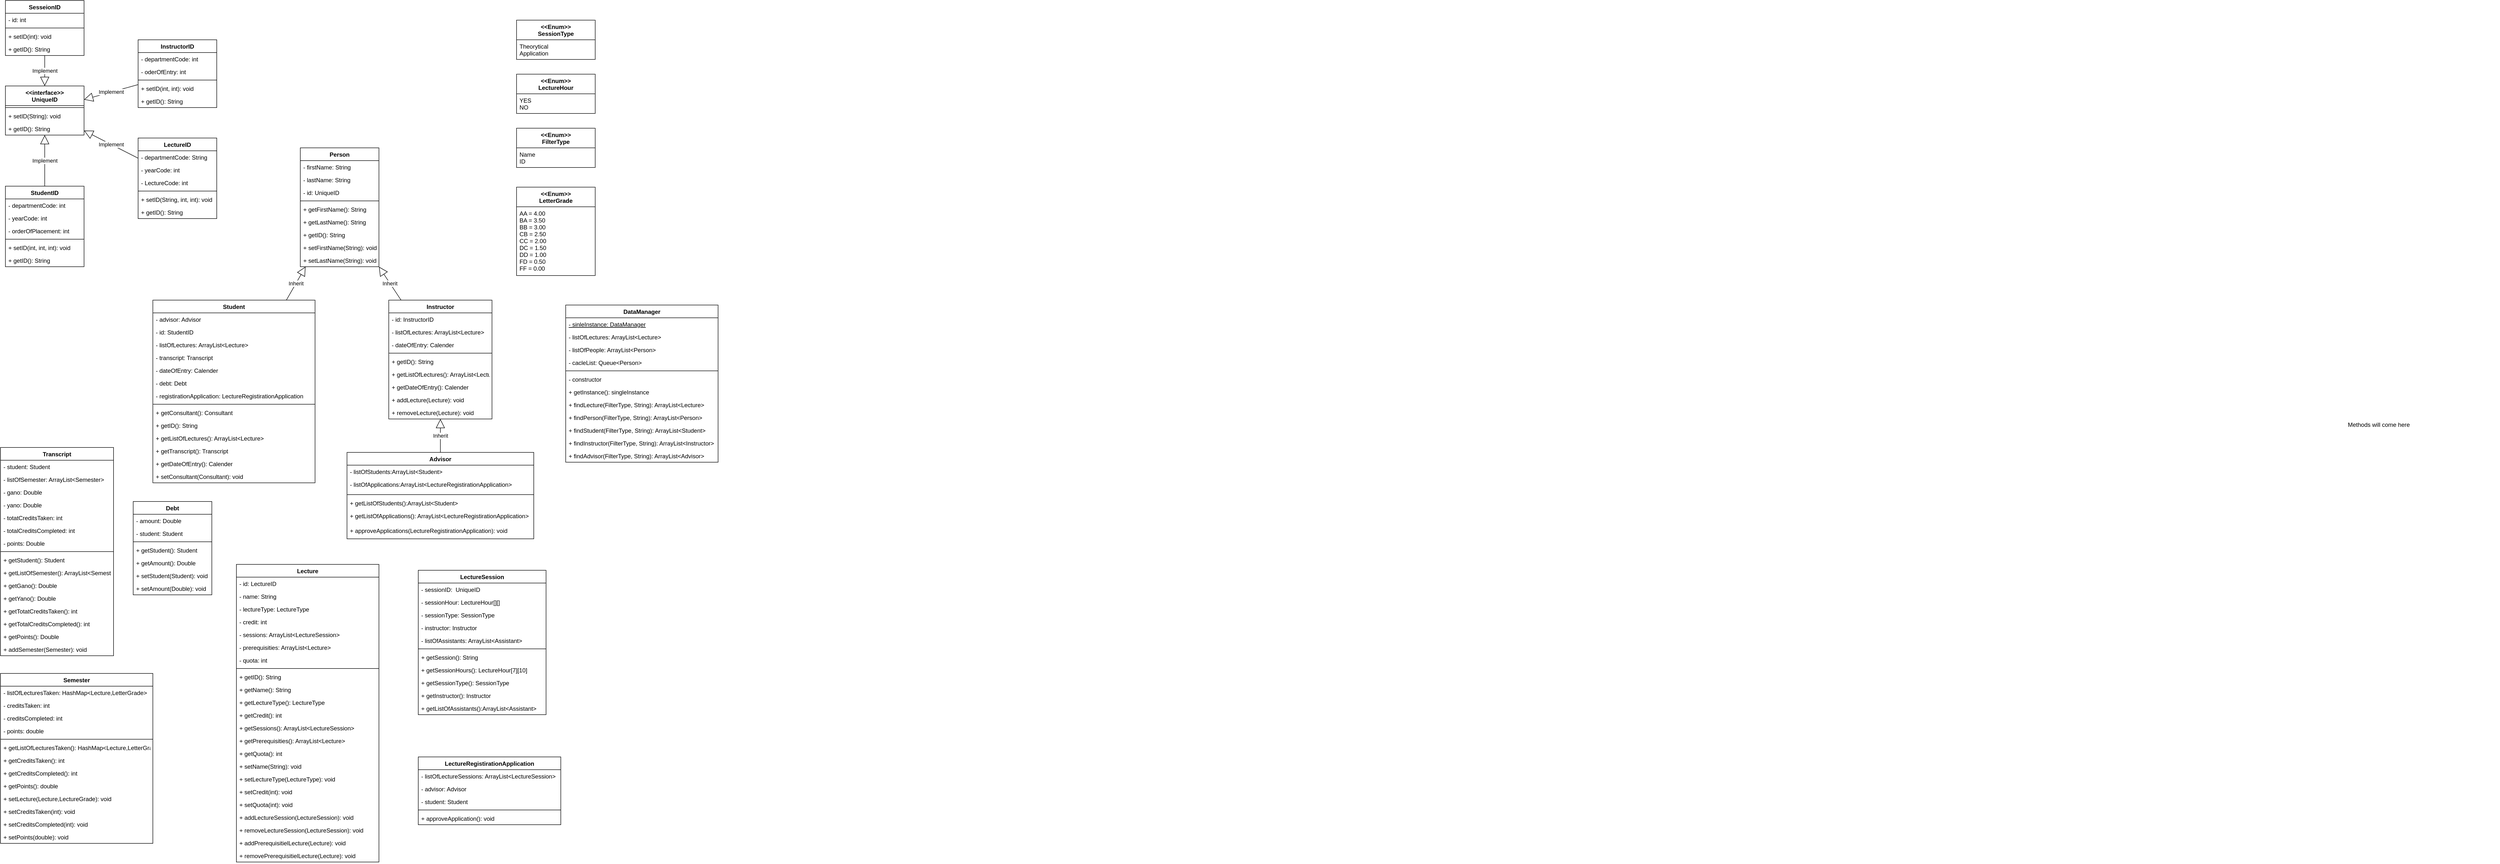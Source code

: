 <mxfile version="20.5.3" type="device"><diagram id="7w93Qd3ucldGkNyjXXQn" name="Sayfa -1"><mxGraphModel dx="1422" dy="794" grid="1" gridSize="10" guides="1" tooltips="1" connect="1" arrows="1" fold="1" page="1" pageScale="1" pageWidth="1654" pageHeight="2336" math="0" shadow="0"><root><mxCell id="0"/><mxCell id="1" parent="0"/><mxCell id="Sv2H_rABcHJF4czR625y-1" value="Person" style="swimlane;fontStyle=1;align=center;verticalAlign=top;childLayout=stackLayout;horizontal=1;startSize=26;horizontalStack=0;resizeParent=1;resizeParentMax=0;resizeLast=0;collapsible=1;marginBottom=0;" parent="1" vertex="1"><mxGeometry x="660" y="320" width="160" height="242" as="geometry"><mxRectangle x="340" y="50" width="80" height="30" as="alternateBounds"/></mxGeometry></mxCell><mxCell id="Sv2H_rABcHJF4czR625y-2" value="- firstName: String" style="text;strokeColor=none;fillColor=none;align=left;verticalAlign=top;spacingLeft=4;spacingRight=4;overflow=hidden;rotatable=0;points=[[0,0.5],[1,0.5]];portConstraint=eastwest;" parent="Sv2H_rABcHJF4czR625y-1" vertex="1"><mxGeometry y="26" width="160" height="26" as="geometry"/></mxCell><mxCell id="Sv2H_rABcHJF4czR625y-4" value="- lastName: String" style="text;strokeColor=none;fillColor=none;align=left;verticalAlign=top;spacingLeft=4;spacingRight=4;overflow=hidden;rotatable=0;points=[[0,0.5],[1,0.5]];portConstraint=eastwest;" parent="Sv2H_rABcHJF4czR625y-1" vertex="1"><mxGeometry y="52" width="160" height="26" as="geometry"/></mxCell><mxCell id="Sv2H_rABcHJF4czR625y-5" value="- id: UniqueID" style="text;strokeColor=none;fillColor=none;align=left;verticalAlign=top;spacingLeft=4;spacingRight=4;overflow=hidden;rotatable=0;points=[[0,0.5],[1,0.5]];portConstraint=eastwest;" parent="Sv2H_rABcHJF4czR625y-1" vertex="1"><mxGeometry y="78" width="160" height="26" as="geometry"/></mxCell><mxCell id="Sv2H_rABcHJF4czR625y-3" value="" style="line;strokeWidth=1;fillColor=none;align=left;verticalAlign=middle;spacingTop=-1;spacingLeft=3;spacingRight=3;rotatable=0;labelPosition=right;points=[];portConstraint=eastwest;strokeColor=inherit;" parent="Sv2H_rABcHJF4czR625y-1" vertex="1"><mxGeometry y="104" width="160" height="8" as="geometry"/></mxCell><mxCell id="Sv2H_rABcHJF4czR625y-6" value="+ getFirstName(): String" style="text;strokeColor=none;fillColor=none;align=left;verticalAlign=top;spacingLeft=4;spacingRight=4;overflow=hidden;rotatable=0;points=[[0,0.5],[1,0.5]];portConstraint=eastwest;" parent="Sv2H_rABcHJF4czR625y-1" vertex="1"><mxGeometry y="112" width="160" height="26" as="geometry"/></mxCell><mxCell id="GpqEzXDei8LeBioLYVpC-25" value="+ getLastName(): String" style="text;strokeColor=none;fillColor=none;align=left;verticalAlign=top;spacingLeft=4;spacingRight=4;overflow=hidden;rotatable=0;points=[[0,0.5],[1,0.5]];portConstraint=eastwest;" parent="Sv2H_rABcHJF4czR625y-1" vertex="1"><mxGeometry y="138" width="160" height="26" as="geometry"/></mxCell><mxCell id="GpqEzXDei8LeBioLYVpC-26" value="+ getID(): String" style="text;strokeColor=none;fillColor=none;align=left;verticalAlign=top;spacingLeft=4;spacingRight=4;overflow=hidden;rotatable=0;points=[[0,0.5],[1,0.5]];portConstraint=eastwest;" parent="Sv2H_rABcHJF4czR625y-1" vertex="1"><mxGeometry y="164" width="160" height="26" as="geometry"/></mxCell><mxCell id="GpqEzXDei8LeBioLYVpC-27" value="+ setFirstName(String): void" style="text;strokeColor=none;fillColor=none;align=left;verticalAlign=top;spacingLeft=4;spacingRight=4;overflow=hidden;rotatable=0;points=[[0,0.5],[1,0.5]];portConstraint=eastwest;" parent="Sv2H_rABcHJF4czR625y-1" vertex="1"><mxGeometry y="190" width="160" height="26" as="geometry"/></mxCell><mxCell id="GpqEzXDei8LeBioLYVpC-28" value="+ setLastName(String): void" style="text;strokeColor=none;fillColor=none;align=left;verticalAlign=top;spacingLeft=4;spacingRight=4;overflow=hidden;rotatable=0;points=[[0,0.5],[1,0.5]];portConstraint=eastwest;" parent="Sv2H_rABcHJF4czR625y-1" vertex="1"><mxGeometry y="216" width="160" height="26" as="geometry"/></mxCell><mxCell id="Sv2H_rABcHJF4czR625y-7" value="Student" style="swimlane;fontStyle=1;align=center;verticalAlign=top;childLayout=stackLayout;horizontal=1;startSize=26;horizontalStack=0;resizeParent=1;resizeParentMax=0;resizeLast=0;collapsible=1;marginBottom=0;" parent="1" vertex="1"><mxGeometry x="360" y="630" width="330" height="372" as="geometry"/></mxCell><mxCell id="Sv2H_rABcHJF4czR625y-8" value="- advisor: Advisor" style="text;strokeColor=none;fillColor=none;align=left;verticalAlign=top;spacingLeft=4;spacingRight=4;overflow=hidden;rotatable=0;points=[[0,0.5],[1,0.5]];portConstraint=eastwest;" parent="Sv2H_rABcHJF4czR625y-7" vertex="1"><mxGeometry y="26" width="330" height="26" as="geometry"/></mxCell><mxCell id="Sv2H_rABcHJF4czR625y-10" value="- id: StudentID" style="text;strokeColor=none;fillColor=none;align=left;verticalAlign=top;spacingLeft=4;spacingRight=4;overflow=hidden;rotatable=0;points=[[0,0.5],[1,0.5]];portConstraint=eastwest;" parent="Sv2H_rABcHJF4czR625y-7" vertex="1"><mxGeometry y="52" width="330" height="26" as="geometry"/></mxCell><mxCell id="Sv2H_rABcHJF4czR625y-11" value="- listOfLectures: ArrayList&lt;Lecture&gt;" style="text;strokeColor=none;fillColor=none;align=left;verticalAlign=top;spacingLeft=4;spacingRight=4;overflow=hidden;rotatable=0;points=[[0,0.5],[1,0.5]];portConstraint=eastwest;" parent="Sv2H_rABcHJF4czR625y-7" vertex="1"><mxGeometry y="78" width="330" height="26" as="geometry"/></mxCell><mxCell id="Sv2H_rABcHJF4czR625y-12" value="- transcript: Transcript" style="text;strokeColor=none;fillColor=none;align=left;verticalAlign=top;spacingLeft=4;spacingRight=4;overflow=hidden;rotatable=0;points=[[0,0.5],[1,0.5]];portConstraint=eastwest;" parent="Sv2H_rABcHJF4czR625y-7" vertex="1"><mxGeometry y="104" width="330" height="26" as="geometry"/></mxCell><mxCell id="GpqEzXDei8LeBioLYVpC-29" value="- dateOfEntry: Calender" style="text;strokeColor=none;fillColor=none;align=left;verticalAlign=top;spacingLeft=4;spacingRight=4;overflow=hidden;rotatable=0;points=[[0,0.5],[1,0.5]];portConstraint=eastwest;" parent="Sv2H_rABcHJF4czR625y-7" vertex="1"><mxGeometry y="130" width="330" height="26" as="geometry"/></mxCell><mxCell id="lI1AC3695uIBytSDKQQq-52" value="- debt: Debt" style="text;strokeColor=none;fillColor=none;align=left;verticalAlign=top;spacingLeft=4;spacingRight=4;overflow=hidden;rotatable=0;points=[[0,0.5],[1,0.5]];portConstraint=eastwest;" vertex="1" parent="Sv2H_rABcHJF4czR625y-7"><mxGeometry y="156" width="330" height="26" as="geometry"/></mxCell><mxCell id="lI1AC3695uIBytSDKQQq-53" value="- registirationApplication: LectureRegistirationApplication" style="text;strokeColor=none;fillColor=none;align=left;verticalAlign=top;spacingLeft=4;spacingRight=4;overflow=hidden;rotatable=0;points=[[0,0.5],[1,0.5]];portConstraint=eastwest;" vertex="1" parent="Sv2H_rABcHJF4czR625y-7"><mxGeometry y="182" width="330" height="26" as="geometry"/></mxCell><mxCell id="Sv2H_rABcHJF4czR625y-9" value="" style="line;strokeWidth=1;fillColor=none;align=left;verticalAlign=middle;spacingTop=-1;spacingLeft=3;spacingRight=3;rotatable=0;labelPosition=right;points=[];portConstraint=eastwest;strokeColor=inherit;" parent="Sv2H_rABcHJF4czR625y-7" vertex="1"><mxGeometry y="208" width="330" height="8" as="geometry"/></mxCell><mxCell id="Sv2H_rABcHJF4czR625y-13" value="+ getConsultant(): Consultant" style="text;strokeColor=none;fillColor=none;align=left;verticalAlign=top;spacingLeft=4;spacingRight=4;overflow=hidden;rotatable=0;points=[[0,0.5],[1,0.5]];portConstraint=eastwest;" parent="Sv2H_rABcHJF4czR625y-7" vertex="1"><mxGeometry y="216" width="330" height="26" as="geometry"/></mxCell><mxCell id="GpqEzXDei8LeBioLYVpC-30" value="+ getID(): String" style="text;strokeColor=none;fillColor=none;align=left;verticalAlign=top;spacingLeft=4;spacingRight=4;overflow=hidden;rotatable=0;points=[[0,0.5],[1,0.5]];portConstraint=eastwest;" parent="Sv2H_rABcHJF4czR625y-7" vertex="1"><mxGeometry y="242" width="330" height="26" as="geometry"/></mxCell><mxCell id="GpqEzXDei8LeBioLYVpC-31" value="+ getListOfLectures(): ArrayList&lt;Lecture&gt;" style="text;strokeColor=none;fillColor=none;align=left;verticalAlign=top;spacingLeft=4;spacingRight=4;overflow=hidden;rotatable=0;points=[[0,0.5],[1,0.5]];portConstraint=eastwest;" parent="Sv2H_rABcHJF4czR625y-7" vertex="1"><mxGeometry y="268" width="330" height="26" as="geometry"/></mxCell><mxCell id="GpqEzXDei8LeBioLYVpC-32" value="+ getTranscript(): Transcript" style="text;strokeColor=none;fillColor=none;align=left;verticalAlign=top;spacingLeft=4;spacingRight=4;overflow=hidden;rotatable=0;points=[[0,0.5],[1,0.5]];portConstraint=eastwest;" parent="Sv2H_rABcHJF4czR625y-7" vertex="1"><mxGeometry y="294" width="330" height="26" as="geometry"/></mxCell><mxCell id="GpqEzXDei8LeBioLYVpC-33" value="+ getDateOfEntry(): Calender" style="text;strokeColor=none;fillColor=none;align=left;verticalAlign=top;spacingLeft=4;spacingRight=4;overflow=hidden;rotatable=0;points=[[0,0.5],[1,0.5]];portConstraint=eastwest;" parent="Sv2H_rABcHJF4czR625y-7" vertex="1"><mxGeometry y="320" width="330" height="26" as="geometry"/></mxCell><mxCell id="GpqEzXDei8LeBioLYVpC-34" value="+ setConsultant(Consultant): void" style="text;strokeColor=none;fillColor=none;align=left;verticalAlign=top;spacingLeft=4;spacingRight=4;overflow=hidden;rotatable=0;points=[[0,0.5],[1,0.5]];portConstraint=eastwest;" parent="Sv2H_rABcHJF4czR625y-7" vertex="1"><mxGeometry y="346" width="330" height="26" as="geometry"/></mxCell><mxCell id="Sv2H_rABcHJF4czR625y-14" value="Instructor" style="swimlane;fontStyle=1;align=center;verticalAlign=top;childLayout=stackLayout;horizontal=1;startSize=26;horizontalStack=0;resizeParent=1;resizeParentMax=0;resizeLast=0;collapsible=1;marginBottom=0;" parent="1" vertex="1"><mxGeometry x="840" y="630" width="210" height="242" as="geometry"><mxRectangle x="827" y="610" width="100" height="30" as="alternateBounds"/></mxGeometry></mxCell><mxCell id="Sv2H_rABcHJF4czR625y-15" value="- id: InstructorID" style="text;strokeColor=none;fillColor=none;align=left;verticalAlign=top;spacingLeft=4;spacingRight=4;overflow=hidden;rotatable=0;points=[[0,0.5],[1,0.5]];portConstraint=eastwest;" parent="Sv2H_rABcHJF4czR625y-14" vertex="1"><mxGeometry y="26" width="210" height="26" as="geometry"/></mxCell><mxCell id="Sv2H_rABcHJF4czR625y-17" value="- listOfLectures: ArrayList&lt;Lecture&gt;" style="text;strokeColor=none;fillColor=none;align=left;verticalAlign=top;spacingLeft=4;spacingRight=4;overflow=hidden;rotatable=0;points=[[0,0.5],[1,0.5]];portConstraint=eastwest;" parent="Sv2H_rABcHJF4czR625y-14" vertex="1"><mxGeometry y="52" width="210" height="26" as="geometry"/></mxCell><mxCell id="4mFP-AUnUqjv986MjFmd-2" value="- dateOfEntry: Calender" style="text;strokeColor=none;fillColor=none;align=left;verticalAlign=top;spacingLeft=4;spacingRight=4;overflow=hidden;rotatable=0;points=[[0,0.5],[1,0.5]];portConstraint=eastwest;" parent="Sv2H_rABcHJF4czR625y-14" vertex="1"><mxGeometry y="78" width="210" height="26" as="geometry"/></mxCell><mxCell id="Sv2H_rABcHJF4czR625y-19" value="" style="line;strokeWidth=1;fillColor=none;align=left;verticalAlign=middle;spacingTop=-1;spacingLeft=3;spacingRight=3;rotatable=0;labelPosition=right;points=[];portConstraint=eastwest;strokeColor=inherit;" parent="Sv2H_rABcHJF4czR625y-14" vertex="1"><mxGeometry y="104" width="210" height="8" as="geometry"/></mxCell><mxCell id="4mFP-AUnUqjv986MjFmd-3" value="+ getID(): String" style="text;strokeColor=none;fillColor=none;align=left;verticalAlign=top;spacingLeft=4;spacingRight=4;overflow=hidden;rotatable=0;points=[[0,0.5],[1,0.5]];portConstraint=eastwest;" parent="Sv2H_rABcHJF4czR625y-14" vertex="1"><mxGeometry y="112" width="210" height="26" as="geometry"/></mxCell><mxCell id="4mFP-AUnUqjv986MjFmd-4" value="+ getListOfLectures(): ArrayList&lt;Lecture&gt;" style="text;strokeColor=none;fillColor=none;align=left;verticalAlign=top;spacingLeft=4;spacingRight=4;overflow=hidden;rotatable=0;points=[[0,0.5],[1,0.5]];portConstraint=eastwest;" parent="Sv2H_rABcHJF4czR625y-14" vertex="1"><mxGeometry y="138" width="210" height="26" as="geometry"/></mxCell><mxCell id="4mFP-AUnUqjv986MjFmd-13" value="+ getDateOfEntry(): Calender" style="text;strokeColor=none;fillColor=none;align=left;verticalAlign=top;spacingLeft=4;spacingRight=4;overflow=hidden;rotatable=0;points=[[0,0.5],[1,0.5]];portConstraint=eastwest;" parent="Sv2H_rABcHJF4czR625y-14" vertex="1"><mxGeometry y="164" width="210" height="26" as="geometry"/></mxCell><mxCell id="4mFP-AUnUqjv986MjFmd-14" value="+ addLecture(Lecture): void" style="text;strokeColor=none;fillColor=none;align=left;verticalAlign=top;spacingLeft=4;spacingRight=4;overflow=hidden;rotatable=0;points=[[0,0.5],[1,0.5]];portConstraint=eastwest;" parent="Sv2H_rABcHJF4czR625y-14" vertex="1"><mxGeometry y="190" width="210" height="26" as="geometry"/></mxCell><mxCell id="4mFP-AUnUqjv986MjFmd-15" value="+ removeLecture(Lecture): void" style="text;strokeColor=none;fillColor=none;align=left;verticalAlign=top;spacingLeft=4;spacingRight=4;overflow=hidden;rotatable=0;points=[[0,0.5],[1,0.5]];portConstraint=eastwest;" parent="Sv2H_rABcHJF4czR625y-14" vertex="1"><mxGeometry y="216" width="210" height="26" as="geometry"/></mxCell><mxCell id="Sv2H_rABcHJF4czR625y-21" value="Lecture" style="swimlane;fontStyle=1;align=center;verticalAlign=top;childLayout=stackLayout;horizontal=1;startSize=26;horizontalStack=0;resizeParent=1;resizeParentMax=0;resizeLast=0;collapsible=1;marginBottom=0;" parent="1" vertex="1"><mxGeometry x="530" y="1168" width="290" height="606" as="geometry"/></mxCell><mxCell id="Sv2H_rABcHJF4czR625y-22" value="- id: LectureID" style="text;strokeColor=none;fillColor=none;align=left;verticalAlign=top;spacingLeft=4;spacingRight=4;overflow=hidden;rotatable=0;points=[[0,0.5],[1,0.5]];portConstraint=eastwest;" parent="Sv2H_rABcHJF4czR625y-21" vertex="1"><mxGeometry y="26" width="290" height="26" as="geometry"/></mxCell><mxCell id="Sv2H_rABcHJF4czR625y-24" value="- name: String" style="text;strokeColor=none;fillColor=none;align=left;verticalAlign=top;spacingLeft=4;spacingRight=4;overflow=hidden;rotatable=0;points=[[0,0.5],[1,0.5]];portConstraint=eastwest;" parent="Sv2H_rABcHJF4czR625y-21" vertex="1"><mxGeometry y="52" width="290" height="26" as="geometry"/></mxCell><mxCell id="Sv2H_rABcHJF4czR625y-25" value="- lectureType: LectureType" style="text;strokeColor=none;fillColor=none;align=left;verticalAlign=top;spacingLeft=4;spacingRight=4;overflow=hidden;rotatable=0;points=[[0,0.5],[1,0.5]];portConstraint=eastwest;" parent="Sv2H_rABcHJF4czR625y-21" vertex="1"><mxGeometry y="78" width="290" height="26" as="geometry"/></mxCell><mxCell id="Sv2H_rABcHJF4czR625y-28" value="- credit: int" style="text;strokeColor=none;fillColor=none;align=left;verticalAlign=top;spacingLeft=4;spacingRight=4;overflow=hidden;rotatable=0;points=[[0,0.5],[1,0.5]];portConstraint=eastwest;" parent="Sv2H_rABcHJF4czR625y-21" vertex="1"><mxGeometry y="104" width="290" height="26" as="geometry"/></mxCell><mxCell id="Sv2H_rABcHJF4czR625y-29" value="- sessions: ArrayList&lt;LectureSession&gt;" style="text;strokeColor=none;fillColor=none;align=left;verticalAlign=top;spacingLeft=4;spacingRight=4;overflow=hidden;rotatable=0;points=[[0,0.5],[1,0.5]];portConstraint=eastwest;" parent="Sv2H_rABcHJF4czR625y-21" vertex="1"><mxGeometry y="130" width="290" height="26" as="geometry"/></mxCell><mxCell id="Sv2H_rABcHJF4czR625y-30" value="- prerequisities: ArrayList&lt;Lecture&gt;" style="text;strokeColor=none;fillColor=none;align=left;verticalAlign=top;spacingLeft=4;spacingRight=4;overflow=hidden;rotatable=0;points=[[0,0.5],[1,0.5]];portConstraint=eastwest;" parent="Sv2H_rABcHJF4czR625y-21" vertex="1"><mxGeometry y="156" width="290" height="26" as="geometry"/></mxCell><mxCell id="Sv2H_rABcHJF4czR625y-31" value="- quota: int" style="text;strokeColor=none;fillColor=none;align=left;verticalAlign=top;spacingLeft=4;spacingRight=4;overflow=hidden;rotatable=0;points=[[0,0.5],[1,0.5]];portConstraint=eastwest;" parent="Sv2H_rABcHJF4czR625y-21" vertex="1"><mxGeometry y="182" width="290" height="26" as="geometry"/></mxCell><mxCell id="Sv2H_rABcHJF4czR625y-23" value="" style="line;strokeWidth=1;fillColor=none;align=left;verticalAlign=middle;spacingTop=-1;spacingLeft=3;spacingRight=3;rotatable=0;labelPosition=right;points=[];portConstraint=eastwest;strokeColor=inherit;" parent="Sv2H_rABcHJF4czR625y-21" vertex="1"><mxGeometry y="208" width="290" height="8" as="geometry"/></mxCell><mxCell id="4mFP-AUnUqjv986MjFmd-18" value="+ getID(): String" style="text;strokeColor=none;fillColor=none;align=left;verticalAlign=top;spacingLeft=4;spacingRight=4;overflow=hidden;rotatable=0;points=[[0,0.5],[1,0.5]];portConstraint=eastwest;" parent="Sv2H_rABcHJF4czR625y-21" vertex="1"><mxGeometry y="216" width="290" height="26" as="geometry"/></mxCell><mxCell id="4mFP-AUnUqjv986MjFmd-19" value="+ getName(): String" style="text;strokeColor=none;fillColor=none;align=left;verticalAlign=top;spacingLeft=4;spacingRight=4;overflow=hidden;rotatable=0;points=[[0,0.5],[1,0.5]];portConstraint=eastwest;" parent="Sv2H_rABcHJF4czR625y-21" vertex="1"><mxGeometry y="242" width="290" height="26" as="geometry"/></mxCell><mxCell id="4mFP-AUnUqjv986MjFmd-20" value="+ getLectureType(): LectureType" style="text;strokeColor=none;fillColor=none;align=left;verticalAlign=top;spacingLeft=4;spacingRight=4;overflow=hidden;rotatable=0;points=[[0,0.5],[1,0.5]];portConstraint=eastwest;" parent="Sv2H_rABcHJF4czR625y-21" vertex="1"><mxGeometry y="268" width="290" height="26" as="geometry"/></mxCell><mxCell id="4mFP-AUnUqjv986MjFmd-21" value="+ getCredit(): int" style="text;strokeColor=none;fillColor=none;align=left;verticalAlign=top;spacingLeft=4;spacingRight=4;overflow=hidden;rotatable=0;points=[[0,0.5],[1,0.5]];portConstraint=eastwest;" parent="Sv2H_rABcHJF4czR625y-21" vertex="1"><mxGeometry y="294" width="290" height="26" as="geometry"/></mxCell><mxCell id="4mFP-AUnUqjv986MjFmd-22" value="+ getSessions(): ArrayList&lt;LectureSession&gt;" style="text;strokeColor=none;fillColor=none;align=left;verticalAlign=top;spacingLeft=4;spacingRight=4;overflow=hidden;rotatable=0;points=[[0,0.5],[1,0.5]];portConstraint=eastwest;" parent="Sv2H_rABcHJF4czR625y-21" vertex="1"><mxGeometry y="320" width="290" height="26" as="geometry"/></mxCell><mxCell id="4mFP-AUnUqjv986MjFmd-23" value="+ getPrerequisities(): ArrayList&lt;Lecture&gt;" style="text;strokeColor=none;fillColor=none;align=left;verticalAlign=top;spacingLeft=4;spacingRight=4;overflow=hidden;rotatable=0;points=[[0,0.5],[1,0.5]];portConstraint=eastwest;" parent="Sv2H_rABcHJF4czR625y-21" vertex="1"><mxGeometry y="346" width="290" height="26" as="geometry"/></mxCell><mxCell id="4mFP-AUnUqjv986MjFmd-24" value="+ getQuota(): int" style="text;strokeColor=none;fillColor=none;align=left;verticalAlign=top;spacingLeft=4;spacingRight=4;overflow=hidden;rotatable=0;points=[[0,0.5],[1,0.5]];portConstraint=eastwest;" parent="Sv2H_rABcHJF4czR625y-21" vertex="1"><mxGeometry y="372" width="290" height="26" as="geometry"/></mxCell><mxCell id="4mFP-AUnUqjv986MjFmd-25" value="+ setName(String): void" style="text;strokeColor=none;fillColor=none;align=left;verticalAlign=top;spacingLeft=4;spacingRight=4;overflow=hidden;rotatable=0;points=[[0,0.5],[1,0.5]];portConstraint=eastwest;" parent="Sv2H_rABcHJF4czR625y-21" vertex="1"><mxGeometry y="398" width="290" height="26" as="geometry"/></mxCell><mxCell id="4mFP-AUnUqjv986MjFmd-26" value="+ setLectureType(LectureType): void" style="text;strokeColor=none;fillColor=none;align=left;verticalAlign=top;spacingLeft=4;spacingRight=4;overflow=hidden;rotatable=0;points=[[0,0.5],[1,0.5]];portConstraint=eastwest;" parent="Sv2H_rABcHJF4czR625y-21" vertex="1"><mxGeometry y="424" width="290" height="26" as="geometry"/></mxCell><mxCell id="4mFP-AUnUqjv986MjFmd-27" value="+ setCredit(int): void" style="text;strokeColor=none;fillColor=none;align=left;verticalAlign=top;spacingLeft=4;spacingRight=4;overflow=hidden;rotatable=0;points=[[0,0.5],[1,0.5]];portConstraint=eastwest;" parent="Sv2H_rABcHJF4czR625y-21" vertex="1"><mxGeometry y="450" width="290" height="26" as="geometry"/></mxCell><mxCell id="4mFP-AUnUqjv986MjFmd-28" value="+ setQuota(int): void" style="text;strokeColor=none;fillColor=none;align=left;verticalAlign=top;spacingLeft=4;spacingRight=4;overflow=hidden;rotatable=0;points=[[0,0.5],[1,0.5]];portConstraint=eastwest;" parent="Sv2H_rABcHJF4czR625y-21" vertex="1"><mxGeometry y="476" width="290" height="26" as="geometry"/></mxCell><mxCell id="4mFP-AUnUqjv986MjFmd-29" value="+ addLectureSession(LectureSession): void" style="text;strokeColor=none;fillColor=none;align=left;verticalAlign=top;spacingLeft=4;spacingRight=4;overflow=hidden;rotatable=0;points=[[0,0.5],[1,0.5]];portConstraint=eastwest;" parent="Sv2H_rABcHJF4czR625y-21" vertex="1"><mxGeometry y="502" width="290" height="26" as="geometry"/></mxCell><mxCell id="4mFP-AUnUqjv986MjFmd-30" value="+ removeLectureSession(LectureSession): void" style="text;strokeColor=none;fillColor=none;align=left;verticalAlign=top;spacingLeft=4;spacingRight=4;overflow=hidden;rotatable=0;points=[[0,0.5],[1,0.5]];portConstraint=eastwest;" parent="Sv2H_rABcHJF4czR625y-21" vertex="1"><mxGeometry y="528" width="290" height="26" as="geometry"/></mxCell><mxCell id="4mFP-AUnUqjv986MjFmd-31" value="+ addPrerequisitielLecture(Lecture): void" style="text;strokeColor=none;fillColor=none;align=left;verticalAlign=top;spacingLeft=4;spacingRight=4;overflow=hidden;rotatable=0;points=[[0,0.5],[1,0.5]];portConstraint=eastwest;" parent="Sv2H_rABcHJF4czR625y-21" vertex="1"><mxGeometry y="554" width="290" height="26" as="geometry"/></mxCell><mxCell id="4mFP-AUnUqjv986MjFmd-32" value="+ removePrerequisitielLecture(Lecture): void" style="text;strokeColor=none;fillColor=none;align=left;verticalAlign=top;spacingLeft=4;spacingRight=4;overflow=hidden;rotatable=0;points=[[0,0.5],[1,0.5]];portConstraint=eastwest;" parent="Sv2H_rABcHJF4czR625y-21" vertex="1"><mxGeometry y="580" width="290" height="26" as="geometry"/></mxCell><mxCell id="Sv2H_rABcHJF4czR625y-33" value="Advisor" style="swimlane;fontStyle=1;align=center;verticalAlign=top;childLayout=stackLayout;horizontal=1;startSize=26;horizontalStack=0;resizeParent=1;resizeParentMax=0;resizeLast=0;collapsible=1;marginBottom=0;" parent="1" vertex="1"><mxGeometry x="755" y="940" width="380" height="176" as="geometry"/></mxCell><mxCell id="Sv2H_rABcHJF4czR625y-34" value="- listOfStudents:ArrayList&lt;Student&gt; " style="text;strokeColor=none;fillColor=none;align=left;verticalAlign=top;spacingLeft=4;spacingRight=4;overflow=hidden;rotatable=0;points=[[0,0.5],[1,0.5]];portConstraint=eastwest;" parent="Sv2H_rABcHJF4czR625y-33" vertex="1"><mxGeometry y="26" width="380" height="26" as="geometry"/></mxCell><mxCell id="lI1AC3695uIBytSDKQQq-6" value="- listOfApplications:ArrayList&lt;LectureRegistirationApplication&gt;" style="text;strokeColor=none;fillColor=none;align=left;verticalAlign=top;spacingLeft=4;spacingRight=4;overflow=hidden;rotatable=0;points=[[0,0.5],[1,0.5]];portConstraint=eastwest;" vertex="1" parent="Sv2H_rABcHJF4czR625y-33"><mxGeometry y="52" width="380" height="30" as="geometry"/></mxCell><mxCell id="Sv2H_rABcHJF4czR625y-36" value="" style="line;strokeWidth=1;fillColor=none;align=left;verticalAlign=middle;spacingTop=-1;spacingLeft=3;spacingRight=3;rotatable=0;labelPosition=right;points=[];portConstraint=eastwest;strokeColor=inherit;" parent="Sv2H_rABcHJF4czR625y-33" vertex="1"><mxGeometry y="82" width="380" height="8" as="geometry"/></mxCell><mxCell id="lI1AC3695uIBytSDKQQq-8" value="+ getListOfStudents():ArrayList&lt;Student&gt; " style="text;strokeColor=none;fillColor=none;align=left;verticalAlign=top;spacingLeft=4;spacingRight=4;overflow=hidden;rotatable=0;points=[[0,0.5],[1,0.5]];portConstraint=eastwest;" vertex="1" parent="Sv2H_rABcHJF4czR625y-33"><mxGeometry y="90" width="380" height="26" as="geometry"/></mxCell><mxCell id="lI1AC3695uIBytSDKQQq-7" value="+ getListOfApplications(): ArrayList&lt;LectureRegistirationApplication&gt;" style="text;strokeColor=none;fillColor=none;align=left;verticalAlign=top;spacingLeft=4;spacingRight=4;overflow=hidden;rotatable=0;points=[[0,0.5],[1,0.5]];portConstraint=eastwest;" vertex="1" parent="Sv2H_rABcHJF4czR625y-33"><mxGeometry y="116" width="380" height="30" as="geometry"/></mxCell><mxCell id="lI1AC3695uIBytSDKQQq-9" value="+ approveApplications(LectureRegistirationApplication): void" style="text;strokeColor=none;fillColor=none;align=left;verticalAlign=top;spacingLeft=4;spacingRight=4;overflow=hidden;rotatable=0;points=[[0,0.5],[1,0.5]];portConstraint=eastwest;" vertex="1" parent="Sv2H_rABcHJF4czR625y-33"><mxGeometry y="146" width="380" height="30" as="geometry"/></mxCell><mxCell id="Sv2H_rABcHJF4czR625y-38" value="&lt;&lt;Enum&gt;&gt;&#10;LectureHour" style="swimlane;fontStyle=1;align=center;verticalAlign=top;childLayout=stackLayout;horizontal=1;startSize=40;horizontalStack=0;resizeParent=1;resizeParentMax=0;resizeLast=0;collapsible=1;marginBottom=0;" parent="1" vertex="1"><mxGeometry x="1100" y="170" width="160" height="80" as="geometry"/></mxCell><mxCell id="Sv2H_rABcHJF4czR625y-39" value="YES&#10;NO" style="text;strokeColor=none;fillColor=none;align=left;verticalAlign=top;spacingLeft=4;spacingRight=4;overflow=hidden;rotatable=0;points=[[0,0.5],[1,0.5]];portConstraint=eastwest;" parent="Sv2H_rABcHJF4czR625y-38" vertex="1"><mxGeometry y="40" width="160" height="40" as="geometry"/></mxCell><mxCell id="Sv2H_rABcHJF4czR625y-42" value="&lt;&lt;interface&gt;&gt;&#10;UniqueID" style="swimlane;fontStyle=1;align=center;verticalAlign=top;childLayout=stackLayout;horizontal=1;startSize=40;horizontalStack=0;resizeParent=1;resizeParentMax=0;resizeLast=0;collapsible=1;marginBottom=0;" parent="1" vertex="1"><mxGeometry x="60" y="194" width="160" height="100" as="geometry"/></mxCell><mxCell id="Sv2H_rABcHJF4czR625y-44" value="" style="line;strokeWidth=1;fillColor=none;align=left;verticalAlign=middle;spacingTop=-1;spacingLeft=3;spacingRight=3;rotatable=0;labelPosition=right;points=[];portConstraint=eastwest;strokeColor=inherit;" parent="Sv2H_rABcHJF4czR625y-42" vertex="1"><mxGeometry y="40" width="160" height="8" as="geometry"/></mxCell><mxCell id="Sv2H_rABcHJF4czR625y-45" value="+ setID(String): void" style="text;strokeColor=none;fillColor=none;align=left;verticalAlign=top;spacingLeft=4;spacingRight=4;overflow=hidden;rotatable=0;points=[[0,0.5],[1,0.5]];portConstraint=eastwest;" parent="Sv2H_rABcHJF4czR625y-42" vertex="1"><mxGeometry y="48" width="160" height="26" as="geometry"/></mxCell><mxCell id="GpqEzXDei8LeBioLYVpC-1" value="+ getID(): String" style="text;strokeColor=none;fillColor=none;align=left;verticalAlign=top;spacingLeft=4;spacingRight=4;overflow=hidden;rotatable=0;points=[[0,0.5],[1,0.5]];portConstraint=eastwest;" parent="Sv2H_rABcHJF4czR625y-42" vertex="1"><mxGeometry y="74" width="160" height="26" as="geometry"/></mxCell><mxCell id="Sv2H_rABcHJF4czR625y-46" value="LectureID" style="swimlane;fontStyle=1;align=center;verticalAlign=top;childLayout=stackLayout;horizontal=1;startSize=26;horizontalStack=0;resizeParent=1;resizeParentMax=0;resizeLast=0;collapsible=1;marginBottom=0;" parent="1" vertex="1"><mxGeometry x="330" y="300" width="160" height="164" as="geometry"/></mxCell><mxCell id="Sv2H_rABcHJF4czR625y-49" value="- departmentCode: String" style="text;strokeColor=none;fillColor=none;align=left;verticalAlign=top;spacingLeft=4;spacingRight=4;overflow=hidden;rotatable=0;points=[[0,0.5],[1,0.5]];portConstraint=eastwest;" parent="Sv2H_rABcHJF4czR625y-46" vertex="1"><mxGeometry y="26" width="160" height="26" as="geometry"/></mxCell><mxCell id="GpqEzXDei8LeBioLYVpC-2" value="- yearCode: int" style="text;strokeColor=none;fillColor=none;align=left;verticalAlign=top;spacingLeft=4;spacingRight=4;overflow=hidden;rotatable=0;points=[[0,0.5],[1,0.5]];portConstraint=eastwest;" parent="Sv2H_rABcHJF4czR625y-46" vertex="1"><mxGeometry y="52" width="160" height="26" as="geometry"/></mxCell><mxCell id="GpqEzXDei8LeBioLYVpC-3" value="- LectureCode: int" style="text;strokeColor=none;fillColor=none;align=left;verticalAlign=top;spacingLeft=4;spacingRight=4;overflow=hidden;rotatable=0;points=[[0,0.5],[1,0.5]];portConstraint=eastwest;" parent="Sv2H_rABcHJF4czR625y-46" vertex="1"><mxGeometry y="78" width="160" height="26" as="geometry"/></mxCell><mxCell id="Sv2H_rABcHJF4czR625y-48" value="" style="line;strokeWidth=1;fillColor=none;align=left;verticalAlign=middle;spacingTop=-1;spacingLeft=3;spacingRight=3;rotatable=0;labelPosition=right;points=[];portConstraint=eastwest;strokeColor=inherit;" parent="Sv2H_rABcHJF4czR625y-46" vertex="1"><mxGeometry y="104" width="160" height="8" as="geometry"/></mxCell><mxCell id="GpqEzXDei8LeBioLYVpC-4" value="+ setID(String, int, int): void" style="text;strokeColor=none;fillColor=none;align=left;verticalAlign=top;spacingLeft=4;spacingRight=4;overflow=hidden;rotatable=0;points=[[0,0.5],[1,0.5]];portConstraint=eastwest;" parent="Sv2H_rABcHJF4czR625y-46" vertex="1"><mxGeometry y="112" width="160" height="26" as="geometry"/></mxCell><mxCell id="GpqEzXDei8LeBioLYVpC-5" value="+ getID(): String" style="text;strokeColor=none;fillColor=none;align=left;verticalAlign=top;spacingLeft=4;spacingRight=4;overflow=hidden;rotatable=0;points=[[0,0.5],[1,0.5]];portConstraint=eastwest;" parent="Sv2H_rABcHJF4czR625y-46" vertex="1"><mxGeometry y="138" width="160" height="26" as="geometry"/></mxCell><mxCell id="Sv2H_rABcHJF4czR625y-70" value="Transcript" style="swimlane;fontStyle=1;align=center;verticalAlign=top;childLayout=stackLayout;horizontal=1;startSize=26;horizontalStack=0;resizeParent=1;resizeParentMax=0;resizeLast=0;collapsible=1;marginBottom=0;" parent="1" vertex="1"><mxGeometry x="50" y="930" width="230" height="424" as="geometry"/></mxCell><mxCell id="Sv2H_rABcHJF4czR625y-71" value="- student: Student" style="text;strokeColor=none;fillColor=none;align=left;verticalAlign=top;spacingLeft=4;spacingRight=4;overflow=hidden;rotatable=0;points=[[0,0.5],[1,0.5]];portConstraint=eastwest;" parent="Sv2H_rABcHJF4czR625y-70" vertex="1"><mxGeometry y="26" width="230" height="26" as="geometry"/></mxCell><mxCell id="GpqEzXDei8LeBioLYVpC-36" value="- listOfSemester: ArrayList&lt;Semester&gt;" style="text;strokeColor=none;fillColor=none;align=left;verticalAlign=top;spacingLeft=4;spacingRight=4;overflow=hidden;rotatable=0;points=[[0,0.5],[1,0.5]];portConstraint=eastwest;" parent="Sv2H_rABcHJF4czR625y-70" vertex="1"><mxGeometry y="52" width="230" height="26" as="geometry"/></mxCell><mxCell id="GpqEzXDei8LeBioLYVpC-37" value="- gano: Double" style="text;strokeColor=none;fillColor=none;align=left;verticalAlign=top;spacingLeft=4;spacingRight=4;overflow=hidden;rotatable=0;points=[[0,0.5],[1,0.5]];portConstraint=eastwest;" parent="Sv2H_rABcHJF4czR625y-70" vertex="1"><mxGeometry y="78" width="230" height="26" as="geometry"/></mxCell><mxCell id="GpqEzXDei8LeBioLYVpC-38" value="- yano: Double" style="text;strokeColor=none;fillColor=none;align=left;verticalAlign=top;spacingLeft=4;spacingRight=4;overflow=hidden;rotatable=0;points=[[0,0.5],[1,0.5]];portConstraint=eastwest;" parent="Sv2H_rABcHJF4czR625y-70" vertex="1"><mxGeometry y="104" width="230" height="26" as="geometry"/></mxCell><mxCell id="GpqEzXDei8LeBioLYVpC-39" value="- totatCreditsTaken: int" style="text;strokeColor=none;fillColor=none;align=left;verticalAlign=top;spacingLeft=4;spacingRight=4;overflow=hidden;rotatable=0;points=[[0,0.5],[1,0.5]];portConstraint=eastwest;" parent="Sv2H_rABcHJF4czR625y-70" vertex="1"><mxGeometry y="130" width="230" height="26" as="geometry"/></mxCell><mxCell id="GpqEzXDei8LeBioLYVpC-40" value="- totalCreditsCompleted: int" style="text;strokeColor=none;fillColor=none;align=left;verticalAlign=top;spacingLeft=4;spacingRight=4;overflow=hidden;rotatable=0;points=[[0,0.5],[1,0.5]];portConstraint=eastwest;" parent="Sv2H_rABcHJF4czR625y-70" vertex="1"><mxGeometry y="156" width="230" height="26" as="geometry"/></mxCell><mxCell id="GpqEzXDei8LeBioLYVpC-41" value="- points: Double" style="text;strokeColor=none;fillColor=none;align=left;verticalAlign=top;spacingLeft=4;spacingRight=4;overflow=hidden;rotatable=0;points=[[0,0.5],[1,0.5]];portConstraint=eastwest;" parent="Sv2H_rABcHJF4czR625y-70" vertex="1"><mxGeometry y="182" width="230" height="26" as="geometry"/></mxCell><mxCell id="Sv2H_rABcHJF4czR625y-72" value="" style="line;strokeWidth=1;fillColor=none;align=left;verticalAlign=middle;spacingTop=-1;spacingLeft=3;spacingRight=3;rotatable=0;labelPosition=right;points=[];portConstraint=eastwest;strokeColor=inherit;" parent="Sv2H_rABcHJF4czR625y-70" vertex="1"><mxGeometry y="208" width="230" height="8" as="geometry"/></mxCell><mxCell id="Sv2H_rABcHJF4czR625y-73" value="+ getStudent(): Student" style="text;strokeColor=none;fillColor=none;align=left;verticalAlign=top;spacingLeft=4;spacingRight=4;overflow=hidden;rotatable=0;points=[[0,0.5],[1,0.5]];portConstraint=eastwest;" parent="Sv2H_rABcHJF4czR625y-70" vertex="1"><mxGeometry y="216" width="230" height="26" as="geometry"/></mxCell><mxCell id="n8ZZXpKbyfj6zKWUehs0-1" value="+ getListOfSemester(): ArrayList&lt;Semester&gt;" style="text;strokeColor=none;fillColor=none;align=left;verticalAlign=top;spacingLeft=4;spacingRight=4;overflow=hidden;rotatable=0;points=[[0,0.5],[1,0.5]];portConstraint=eastwest;" parent="Sv2H_rABcHJF4czR625y-70" vertex="1"><mxGeometry y="242" width="230" height="26" as="geometry"/></mxCell><mxCell id="n8ZZXpKbyfj6zKWUehs0-2" value="+ getGano(): Double" style="text;strokeColor=none;fillColor=none;align=left;verticalAlign=top;spacingLeft=4;spacingRight=4;overflow=hidden;rotatable=0;points=[[0,0.5],[1,0.5]];portConstraint=eastwest;" parent="Sv2H_rABcHJF4czR625y-70" vertex="1"><mxGeometry y="268" width="230" height="26" as="geometry"/></mxCell><mxCell id="n8ZZXpKbyfj6zKWUehs0-3" value="+ getYano(): Double" style="text;strokeColor=none;fillColor=none;align=left;verticalAlign=top;spacingLeft=4;spacingRight=4;overflow=hidden;rotatable=0;points=[[0,0.5],[1,0.5]];portConstraint=eastwest;" parent="Sv2H_rABcHJF4czR625y-70" vertex="1"><mxGeometry y="294" width="230" height="26" as="geometry"/></mxCell><mxCell id="n8ZZXpKbyfj6zKWUehs0-4" value="+ getTotatCreditsTaken(): int" style="text;strokeColor=none;fillColor=none;align=left;verticalAlign=top;spacingLeft=4;spacingRight=4;overflow=hidden;rotatable=0;points=[[0,0.5],[1,0.5]];portConstraint=eastwest;" parent="Sv2H_rABcHJF4czR625y-70" vertex="1"><mxGeometry y="320" width="230" height="26" as="geometry"/></mxCell><mxCell id="n8ZZXpKbyfj6zKWUehs0-5" value="+ getTotalCreditsCompleted(): int" style="text;strokeColor=none;fillColor=none;align=left;verticalAlign=top;spacingLeft=4;spacingRight=4;overflow=hidden;rotatable=0;points=[[0,0.5],[1,0.5]];portConstraint=eastwest;" parent="Sv2H_rABcHJF4czR625y-70" vertex="1"><mxGeometry y="346" width="230" height="26" as="geometry"/></mxCell><mxCell id="n8ZZXpKbyfj6zKWUehs0-6" value="+ getPoints(): Double" style="text;strokeColor=none;fillColor=none;align=left;verticalAlign=top;spacingLeft=4;spacingRight=4;overflow=hidden;rotatable=0;points=[[0,0.5],[1,0.5]];portConstraint=eastwest;" parent="Sv2H_rABcHJF4czR625y-70" vertex="1"><mxGeometry y="372" width="230" height="26" as="geometry"/></mxCell><mxCell id="n8ZZXpKbyfj6zKWUehs0-7" value="+ addSemester(Semester): void" style="text;strokeColor=none;fillColor=none;align=left;verticalAlign=top;spacingLeft=4;spacingRight=4;overflow=hidden;rotatable=0;points=[[0,0.5],[1,0.5]];portConstraint=eastwest;" parent="Sv2H_rABcHJF4czR625y-70" vertex="1"><mxGeometry y="398" width="230" height="26" as="geometry"/></mxCell><mxCell id="Sv2H_rABcHJF4czR625y-74" value="LectureSession" style="swimlane;fontStyle=1;align=center;verticalAlign=top;childLayout=stackLayout;horizontal=1;startSize=26;horizontalStack=0;resizeParent=1;resizeParentMax=0;resizeLast=0;collapsible=1;marginBottom=0;" parent="1" vertex="1"><mxGeometry x="900" y="1180" width="260" height="294" as="geometry"/></mxCell><mxCell id="Sv2H_rABcHJF4czR625y-75" value="- sessionID:  UniqueID" style="text;strokeColor=none;fillColor=none;align=left;verticalAlign=top;spacingLeft=4;spacingRight=4;overflow=hidden;rotatable=0;points=[[0,0.5],[1,0.5]];portConstraint=eastwest;" parent="Sv2H_rABcHJF4czR625y-74" vertex="1"><mxGeometry y="26" width="260" height="26" as="geometry"/></mxCell><mxCell id="4mFP-AUnUqjv986MjFmd-33" value="- sessionHour: LectureHour[][]" style="text;strokeColor=none;fillColor=none;align=left;verticalAlign=top;spacingLeft=4;spacingRight=4;overflow=hidden;rotatable=0;points=[[0,0.5],[1,0.5]];portConstraint=eastwest;" parent="Sv2H_rABcHJF4czR625y-74" vertex="1"><mxGeometry y="52" width="260" height="26" as="geometry"/></mxCell><mxCell id="4mFP-AUnUqjv986MjFmd-34" value="- sessionType: SessionType" style="text;strokeColor=none;fillColor=none;align=left;verticalAlign=top;spacingLeft=4;spacingRight=4;overflow=hidden;rotatable=0;points=[[0,0.5],[1,0.5]];portConstraint=eastwest;" parent="Sv2H_rABcHJF4czR625y-74" vertex="1"><mxGeometry y="78" width="260" height="26" as="geometry"/></mxCell><mxCell id="4mFP-AUnUqjv986MjFmd-35" value="- instructor: Instructor" style="text;strokeColor=none;fillColor=none;align=left;verticalAlign=top;spacingLeft=4;spacingRight=4;overflow=hidden;rotatable=0;points=[[0,0.5],[1,0.5]];portConstraint=eastwest;" parent="Sv2H_rABcHJF4czR625y-74" vertex="1"><mxGeometry y="104" width="260" height="26" as="geometry"/></mxCell><mxCell id="4mFP-AUnUqjv986MjFmd-36" value="- listOfAssistants: ArrayList&lt;Assistant&gt;" style="text;strokeColor=none;fillColor=none;align=left;verticalAlign=top;spacingLeft=4;spacingRight=4;overflow=hidden;rotatable=0;points=[[0,0.5],[1,0.5]];portConstraint=eastwest;" parent="Sv2H_rABcHJF4czR625y-74" vertex="1"><mxGeometry y="130" width="260" height="26" as="geometry"/></mxCell><mxCell id="Sv2H_rABcHJF4czR625y-76" value="" style="line;strokeWidth=1;fillColor=none;align=left;verticalAlign=middle;spacingTop=-1;spacingLeft=3;spacingRight=3;rotatable=0;labelPosition=right;points=[];portConstraint=eastwest;strokeColor=inherit;" parent="Sv2H_rABcHJF4czR625y-74" vertex="1"><mxGeometry y="156" width="260" height="8" as="geometry"/></mxCell><mxCell id="Sv2H_rABcHJF4czR625y-77" value="+ getSession(): String" style="text;strokeColor=none;fillColor=none;align=left;verticalAlign=top;spacingLeft=4;spacingRight=4;overflow=hidden;rotatable=0;points=[[0,0.5],[1,0.5]];portConstraint=eastwest;" parent="Sv2H_rABcHJF4czR625y-74" vertex="1"><mxGeometry y="164" width="260" height="26" as="geometry"/></mxCell><mxCell id="lI1AC3695uIBytSDKQQq-2" value="+ getSessionHours(): LectureHour[7][10]" style="text;strokeColor=none;fillColor=none;align=left;verticalAlign=top;spacingLeft=4;spacingRight=4;overflow=hidden;rotatable=0;points=[[0,0.5],[1,0.5]];portConstraint=eastwest;" vertex="1" parent="Sv2H_rABcHJF4czR625y-74"><mxGeometry y="190" width="260" height="26" as="geometry"/></mxCell><mxCell id="lI1AC3695uIBytSDKQQq-3" value="+ getSessionType(): SessionType" style="text;strokeColor=none;fillColor=none;align=left;verticalAlign=top;spacingLeft=4;spacingRight=4;overflow=hidden;rotatable=0;points=[[0,0.5],[1,0.5]];portConstraint=eastwest;" vertex="1" parent="Sv2H_rABcHJF4czR625y-74"><mxGeometry y="216" width="260" height="26" as="geometry"/></mxCell><mxCell id="lI1AC3695uIBytSDKQQq-4" value="+ getInstructor(): Instructor" style="text;strokeColor=none;fillColor=none;align=left;verticalAlign=top;spacingLeft=4;spacingRight=4;overflow=hidden;rotatable=0;points=[[0,0.5],[1,0.5]];portConstraint=eastwest;" vertex="1" parent="Sv2H_rABcHJF4czR625y-74"><mxGeometry y="242" width="260" height="26" as="geometry"/></mxCell><mxCell id="lI1AC3695uIBytSDKQQq-5" value="+ getListOfAssistants():ArrayList&lt;Assistant&gt;" style="text;strokeColor=none;fillColor=none;align=left;verticalAlign=top;spacingLeft=4;spacingRight=4;overflow=hidden;rotatable=0;points=[[0,0.5],[1,0.5]];portConstraint=eastwest;" vertex="1" parent="Sv2H_rABcHJF4czR625y-74"><mxGeometry y="268" width="260" height="26" as="geometry"/></mxCell><mxCell id="GpqEzXDei8LeBioLYVpC-6" value="StudentID" style="swimlane;fontStyle=1;align=center;verticalAlign=top;childLayout=stackLayout;horizontal=1;startSize=26;horizontalStack=0;resizeParent=1;resizeParentMax=0;resizeLast=0;collapsible=1;marginBottom=0;" parent="1" vertex="1"><mxGeometry x="60" y="398" width="160" height="164" as="geometry"/></mxCell><mxCell id="GpqEzXDei8LeBioLYVpC-7" value="- departmentCode: int" style="text;strokeColor=none;fillColor=none;align=left;verticalAlign=top;spacingLeft=4;spacingRight=4;overflow=hidden;rotatable=0;points=[[0,0.5],[1,0.5]];portConstraint=eastwest;" parent="GpqEzXDei8LeBioLYVpC-6" vertex="1"><mxGeometry y="26" width="160" height="26" as="geometry"/></mxCell><mxCell id="GpqEzXDei8LeBioLYVpC-8" value="- yearCode: int" style="text;strokeColor=none;fillColor=none;align=left;verticalAlign=top;spacingLeft=4;spacingRight=4;overflow=hidden;rotatable=0;points=[[0,0.5],[1,0.5]];portConstraint=eastwest;" parent="GpqEzXDei8LeBioLYVpC-6" vertex="1"><mxGeometry y="52" width="160" height="26" as="geometry"/></mxCell><mxCell id="GpqEzXDei8LeBioLYVpC-9" value="- orderOfPlacement: int" style="text;strokeColor=none;fillColor=none;align=left;verticalAlign=top;spacingLeft=4;spacingRight=4;overflow=hidden;rotatable=0;points=[[0,0.5],[1,0.5]];portConstraint=eastwest;" parent="GpqEzXDei8LeBioLYVpC-6" vertex="1"><mxGeometry y="78" width="160" height="26" as="geometry"/></mxCell><mxCell id="GpqEzXDei8LeBioLYVpC-10" value="" style="line;strokeWidth=1;fillColor=none;align=left;verticalAlign=middle;spacingTop=-1;spacingLeft=3;spacingRight=3;rotatable=0;labelPosition=right;points=[];portConstraint=eastwest;strokeColor=inherit;" parent="GpqEzXDei8LeBioLYVpC-6" vertex="1"><mxGeometry y="104" width="160" height="8" as="geometry"/></mxCell><mxCell id="GpqEzXDei8LeBioLYVpC-11" value="+ setID(int, int, int): void" style="text;strokeColor=none;fillColor=none;align=left;verticalAlign=top;spacingLeft=4;spacingRight=4;overflow=hidden;rotatable=0;points=[[0,0.5],[1,0.5]];portConstraint=eastwest;" parent="GpqEzXDei8LeBioLYVpC-6" vertex="1"><mxGeometry y="112" width="160" height="26" as="geometry"/></mxCell><mxCell id="GpqEzXDei8LeBioLYVpC-12" value="+ getID(): String" style="text;strokeColor=none;fillColor=none;align=left;verticalAlign=top;spacingLeft=4;spacingRight=4;overflow=hidden;rotatable=0;points=[[0,0.5],[1,0.5]];portConstraint=eastwest;" parent="GpqEzXDei8LeBioLYVpC-6" vertex="1"><mxGeometry y="138" width="160" height="26" as="geometry"/></mxCell><mxCell id="GpqEzXDei8LeBioLYVpC-13" value="InstructorID" style="swimlane;fontStyle=1;align=center;verticalAlign=top;childLayout=stackLayout;horizontal=1;startSize=26;horizontalStack=0;resizeParent=1;resizeParentMax=0;resizeLast=0;collapsible=1;marginBottom=0;" parent="1" vertex="1"><mxGeometry x="330" y="100" width="160" height="138" as="geometry"/></mxCell><mxCell id="GpqEzXDei8LeBioLYVpC-14" value="- departmentCode: int" style="text;strokeColor=none;fillColor=none;align=left;verticalAlign=top;spacingLeft=4;spacingRight=4;overflow=hidden;rotatable=0;points=[[0,0.5],[1,0.5]];portConstraint=eastwest;" parent="GpqEzXDei8LeBioLYVpC-13" vertex="1"><mxGeometry y="26" width="160" height="26" as="geometry"/></mxCell><mxCell id="GpqEzXDei8LeBioLYVpC-16" value="- oderOfEntry: int" style="text;strokeColor=none;fillColor=none;align=left;verticalAlign=top;spacingLeft=4;spacingRight=4;overflow=hidden;rotatable=0;points=[[0,0.5],[1,0.5]];portConstraint=eastwest;" parent="GpqEzXDei8LeBioLYVpC-13" vertex="1"><mxGeometry y="52" width="160" height="26" as="geometry"/></mxCell><mxCell id="GpqEzXDei8LeBioLYVpC-17" value="" style="line;strokeWidth=1;fillColor=none;align=left;verticalAlign=middle;spacingTop=-1;spacingLeft=3;spacingRight=3;rotatable=0;labelPosition=right;points=[];portConstraint=eastwest;strokeColor=inherit;" parent="GpqEzXDei8LeBioLYVpC-13" vertex="1"><mxGeometry y="78" width="160" height="8" as="geometry"/></mxCell><mxCell id="GpqEzXDei8LeBioLYVpC-18" value="+ setID(int, int): void" style="text;strokeColor=none;fillColor=none;align=left;verticalAlign=top;spacingLeft=4;spacingRight=4;overflow=hidden;rotatable=0;points=[[0,0.5],[1,0.5]];portConstraint=eastwest;" parent="GpqEzXDei8LeBioLYVpC-13" vertex="1"><mxGeometry y="86" width="160" height="26" as="geometry"/></mxCell><mxCell id="GpqEzXDei8LeBioLYVpC-19" value="+ getID(): String" style="text;strokeColor=none;fillColor=none;align=left;verticalAlign=top;spacingLeft=4;spacingRight=4;overflow=hidden;rotatable=0;points=[[0,0.5],[1,0.5]];portConstraint=eastwest;" parent="GpqEzXDei8LeBioLYVpC-13" vertex="1"><mxGeometry y="112" width="160" height="26" as="geometry"/></mxCell><mxCell id="GpqEzXDei8LeBioLYVpC-20" value="SesseionID" style="swimlane;fontStyle=1;align=center;verticalAlign=top;childLayout=stackLayout;horizontal=1;startSize=26;horizontalStack=0;resizeParent=1;resizeParentMax=0;resizeLast=0;collapsible=1;marginBottom=0;" parent="1" vertex="1"><mxGeometry x="60" y="20" width="160" height="112" as="geometry"/></mxCell><mxCell id="GpqEzXDei8LeBioLYVpC-21" value="- id: int" style="text;strokeColor=none;fillColor=none;align=left;verticalAlign=top;spacingLeft=4;spacingRight=4;overflow=hidden;rotatable=0;points=[[0,0.5],[1,0.5]];portConstraint=eastwest;" parent="GpqEzXDei8LeBioLYVpC-20" vertex="1"><mxGeometry y="26" width="160" height="26" as="geometry"/></mxCell><mxCell id="GpqEzXDei8LeBioLYVpC-22" value="" style="line;strokeWidth=1;fillColor=none;align=left;verticalAlign=middle;spacingTop=-1;spacingLeft=3;spacingRight=3;rotatable=0;labelPosition=right;points=[];portConstraint=eastwest;strokeColor=inherit;" parent="GpqEzXDei8LeBioLYVpC-20" vertex="1"><mxGeometry y="52" width="160" height="8" as="geometry"/></mxCell><mxCell id="GpqEzXDei8LeBioLYVpC-23" value="+ setID(int): void" style="text;strokeColor=none;fillColor=none;align=left;verticalAlign=top;spacingLeft=4;spacingRight=4;overflow=hidden;rotatable=0;points=[[0,0.5],[1,0.5]];portConstraint=eastwest;" parent="GpqEzXDei8LeBioLYVpC-20" vertex="1"><mxGeometry y="60" width="160" height="26" as="geometry"/></mxCell><mxCell id="GpqEzXDei8LeBioLYVpC-24" value="+ getID(): String" style="text;strokeColor=none;fillColor=none;align=left;verticalAlign=top;spacingLeft=4;spacingRight=4;overflow=hidden;rotatable=0;points=[[0,0.5],[1,0.5]];portConstraint=eastwest;" parent="GpqEzXDei8LeBioLYVpC-20" vertex="1"><mxGeometry y="86" width="160" height="26" as="geometry"/></mxCell><mxCell id="n8ZZXpKbyfj6zKWUehs0-8" value="Semester" style="swimlane;fontStyle=1;align=center;verticalAlign=top;childLayout=stackLayout;horizontal=1;startSize=26;horizontalStack=0;resizeParent=1;resizeParentMax=0;resizeLast=0;collapsible=1;marginBottom=0;" parent="1" vertex="1"><mxGeometry x="50" y="1390" width="310" height="346" as="geometry"/></mxCell><mxCell id="n8ZZXpKbyfj6zKWUehs0-9" value="- listOfLecturesTaken: HashMap&lt;Lecture,LetterGrade&gt;" style="text;strokeColor=none;fillColor=none;align=left;verticalAlign=top;spacingLeft=4;spacingRight=4;overflow=hidden;rotatable=0;points=[[0,0.5],[1,0.5]];portConstraint=eastwest;" parent="n8ZZXpKbyfj6zKWUehs0-8" vertex="1"><mxGeometry y="26" width="310" height="26" as="geometry"/></mxCell><mxCell id="n8ZZXpKbyfj6zKWUehs0-10" value="- creditsTaken: int" style="text;strokeColor=none;fillColor=none;align=left;verticalAlign=top;spacingLeft=4;spacingRight=4;overflow=hidden;rotatable=0;points=[[0,0.5],[1,0.5]];portConstraint=eastwest;" parent="n8ZZXpKbyfj6zKWUehs0-8" vertex="1"><mxGeometry y="52" width="310" height="26" as="geometry"/></mxCell><mxCell id="n8ZZXpKbyfj6zKWUehs0-11" value="- creditsCompleted: int" style="text;strokeColor=none;fillColor=none;align=left;verticalAlign=top;spacingLeft=4;spacingRight=4;overflow=hidden;rotatable=0;points=[[0,0.5],[1,0.5]];portConstraint=eastwest;" parent="n8ZZXpKbyfj6zKWUehs0-8" vertex="1"><mxGeometry y="78" width="310" height="26" as="geometry"/></mxCell><mxCell id="n8ZZXpKbyfj6zKWUehs0-12" value="- points: double" style="text;strokeColor=none;fillColor=none;align=left;verticalAlign=top;spacingLeft=4;spacingRight=4;overflow=hidden;rotatable=0;points=[[0,0.5],[1,0.5]];portConstraint=eastwest;" parent="n8ZZXpKbyfj6zKWUehs0-8" vertex="1"><mxGeometry y="104" width="310" height="26" as="geometry"/></mxCell><mxCell id="n8ZZXpKbyfj6zKWUehs0-16" value="" style="line;strokeWidth=1;fillColor=none;align=left;verticalAlign=middle;spacingTop=-1;spacingLeft=3;spacingRight=3;rotatable=0;labelPosition=right;points=[];portConstraint=eastwest;strokeColor=inherit;" parent="n8ZZXpKbyfj6zKWUehs0-8" vertex="1"><mxGeometry y="130" width="310" height="8" as="geometry"/></mxCell><mxCell id="n8ZZXpKbyfj6zKWUehs0-25" value="+ getListOfLecturesTaken(): HashMap&lt;Lecture,LetterGrade&gt;" style="text;strokeColor=none;fillColor=none;align=left;verticalAlign=top;spacingLeft=4;spacingRight=4;overflow=hidden;rotatable=0;points=[[0,0.5],[1,0.5]];portConstraint=eastwest;" parent="n8ZZXpKbyfj6zKWUehs0-8" vertex="1"><mxGeometry y="138" width="310" height="26" as="geometry"/></mxCell><mxCell id="n8ZZXpKbyfj6zKWUehs0-26" value="+ getCreditsTaken(): int" style="text;strokeColor=none;fillColor=none;align=left;verticalAlign=top;spacingLeft=4;spacingRight=4;overflow=hidden;rotatable=0;points=[[0,0.5],[1,0.5]];portConstraint=eastwest;" parent="n8ZZXpKbyfj6zKWUehs0-8" vertex="1"><mxGeometry y="164" width="310" height="26" as="geometry"/></mxCell><mxCell id="n8ZZXpKbyfj6zKWUehs0-27" value="+ getCreditsCompleted(): int" style="text;strokeColor=none;fillColor=none;align=left;verticalAlign=top;spacingLeft=4;spacingRight=4;overflow=hidden;rotatable=0;points=[[0,0.5],[1,0.5]];portConstraint=eastwest;" parent="n8ZZXpKbyfj6zKWUehs0-8" vertex="1"><mxGeometry y="190" width="310" height="26" as="geometry"/></mxCell><mxCell id="n8ZZXpKbyfj6zKWUehs0-28" value="+ getPoints(): double" style="text;strokeColor=none;fillColor=none;align=left;verticalAlign=top;spacingLeft=4;spacingRight=4;overflow=hidden;rotatable=0;points=[[0,0.5],[1,0.5]];portConstraint=eastwest;" parent="n8ZZXpKbyfj6zKWUehs0-8" vertex="1"><mxGeometry y="216" width="310" height="26" as="geometry"/></mxCell><mxCell id="n8ZZXpKbyfj6zKWUehs0-21" value="+ setLecture(Lecture,LectureGrade): void" style="text;strokeColor=none;fillColor=none;align=left;verticalAlign=top;spacingLeft=4;spacingRight=4;overflow=hidden;rotatable=0;points=[[0,0.5],[1,0.5]];portConstraint=eastwest;" parent="n8ZZXpKbyfj6zKWUehs0-8" vertex="1"><mxGeometry y="242" width="310" height="26" as="geometry"/></mxCell><mxCell id="n8ZZXpKbyfj6zKWUehs0-22" value="+ setCreditsTaken(int): void" style="text;strokeColor=none;fillColor=none;align=left;verticalAlign=top;spacingLeft=4;spacingRight=4;overflow=hidden;rotatable=0;points=[[0,0.5],[1,0.5]];portConstraint=eastwest;" parent="n8ZZXpKbyfj6zKWUehs0-8" vertex="1"><mxGeometry y="268" width="310" height="26" as="geometry"/></mxCell><mxCell id="n8ZZXpKbyfj6zKWUehs0-29" value="+ setCreditsCompleted(int): void" style="text;strokeColor=none;fillColor=none;align=left;verticalAlign=top;spacingLeft=4;spacingRight=4;overflow=hidden;rotatable=0;points=[[0,0.5],[1,0.5]];portConstraint=eastwest;" parent="n8ZZXpKbyfj6zKWUehs0-8" vertex="1"><mxGeometry y="294" width="310" height="26" as="geometry"/></mxCell><mxCell id="n8ZZXpKbyfj6zKWUehs0-23" value="+ setPoints(double): void" style="text;strokeColor=none;fillColor=none;align=left;verticalAlign=top;spacingLeft=4;spacingRight=4;overflow=hidden;rotatable=0;points=[[0,0.5],[1,0.5]];portConstraint=eastwest;" parent="n8ZZXpKbyfj6zKWUehs0-8" vertex="1"><mxGeometry y="320" width="310" height="26" as="geometry"/></mxCell><mxCell id="n8ZZXpKbyfj6zKWUehs0-30" value="&lt;&lt;Enum&gt;&gt;&#10;LetterGrade" style="swimlane;fontStyle=1;align=center;verticalAlign=top;childLayout=stackLayout;horizontal=1;startSize=40;horizontalStack=0;resizeParent=1;resizeParentMax=0;resizeLast=0;collapsible=1;marginBottom=0;" parent="1" vertex="1"><mxGeometry x="1100" y="400" width="160" height="180" as="geometry"/></mxCell><mxCell id="n8ZZXpKbyfj6zKWUehs0-31" value="AA = 4.00&#10;BA = 3.50&#10;BB = 3.00&#10;CB = 2.50&#10;CC = 2.00&#10;DC = 1.50&#10;DD = 1.00&#10;FD = 0.50&#10;FF = 0.00" style="text;strokeColor=none;fillColor=none;align=left;verticalAlign=top;spacingLeft=4;spacingRight=4;overflow=hidden;rotatable=0;points=[[0,0.5],[1,0.5]];portConstraint=eastwest;" parent="n8ZZXpKbyfj6zKWUehs0-30" vertex="1"><mxGeometry y="40" width="160" height="140" as="geometry"/></mxCell><mxCell id="4mFP-AUnUqjv986MjFmd-16" value="&lt;&lt;Enum&gt;&gt;&#10;SessionType" style="swimlane;fontStyle=1;align=center;verticalAlign=top;childLayout=stackLayout;horizontal=1;startSize=40;horizontalStack=0;resizeParent=1;resizeParentMax=0;resizeLast=0;collapsible=1;marginBottom=0;" parent="1" vertex="1"><mxGeometry x="1100" y="60" width="160" height="80" as="geometry"/></mxCell><mxCell id="4mFP-AUnUqjv986MjFmd-17" value="Theorytical&#10;Application" style="text;strokeColor=none;fillColor=none;align=left;verticalAlign=top;spacingLeft=4;spacingRight=4;overflow=hidden;rotatable=0;points=[[0,0.5],[1,0.5]];portConstraint=eastwest;" parent="4mFP-AUnUqjv986MjFmd-16" vertex="1"><mxGeometry y="40" width="160" height="40" as="geometry"/></mxCell><mxCell id="Sv2H_rABcHJF4czR625y-37" value="Methods will come here" style="text;strokeColor=none;fillColor=none;align=left;verticalAlign=top;spacingLeft=4;spacingRight=4;overflow=hidden;rotatable=0;points=[[0,0.5],[1,0.5]];portConstraint=eastwest;" parent="1" vertex="1"><mxGeometry x="4820" y="870" width="314.5" height="26" as="geometry"/></mxCell><mxCell id="lI1AC3695uIBytSDKQQq-10" value="LectureRegistirationApplication" style="swimlane;fontStyle=1;align=center;verticalAlign=top;childLayout=stackLayout;horizontal=1;startSize=26;horizontalStack=0;resizeParent=1;resizeParentMax=0;resizeLast=0;collapsible=1;marginBottom=0;" vertex="1" parent="1"><mxGeometry x="900" y="1560" width="290" height="138" as="geometry"/></mxCell><mxCell id="lI1AC3695uIBytSDKQQq-11" value="- listOfLectureSessions: ArrayList&lt;LectureSession&gt;" style="text;strokeColor=none;fillColor=none;align=left;verticalAlign=top;spacingLeft=4;spacingRight=4;overflow=hidden;rotatable=0;points=[[0,0.5],[1,0.5]];portConstraint=eastwest;" vertex="1" parent="lI1AC3695uIBytSDKQQq-10"><mxGeometry y="26" width="290" height="26" as="geometry"/></mxCell><mxCell id="lI1AC3695uIBytSDKQQq-14" value="- advisor: Advisor" style="text;strokeColor=none;fillColor=none;align=left;verticalAlign=top;spacingLeft=4;spacingRight=4;overflow=hidden;rotatable=0;points=[[0,0.5],[1,0.5]];portConstraint=eastwest;" vertex="1" parent="lI1AC3695uIBytSDKQQq-10"><mxGeometry y="52" width="290" height="26" as="geometry"/></mxCell><mxCell id="lI1AC3695uIBytSDKQQq-15" value="- student: Student" style="text;strokeColor=none;fillColor=none;align=left;verticalAlign=top;spacingLeft=4;spacingRight=4;overflow=hidden;rotatable=0;points=[[0,0.5],[1,0.5]];portConstraint=eastwest;" vertex="1" parent="lI1AC3695uIBytSDKQQq-10"><mxGeometry y="78" width="290" height="26" as="geometry"/></mxCell><mxCell id="lI1AC3695uIBytSDKQQq-12" value="" style="line;strokeWidth=1;fillColor=none;align=left;verticalAlign=middle;spacingTop=-1;spacingLeft=3;spacingRight=3;rotatable=0;labelPosition=right;points=[];portConstraint=eastwest;strokeColor=inherit;" vertex="1" parent="lI1AC3695uIBytSDKQQq-10"><mxGeometry y="104" width="290" height="8" as="geometry"/></mxCell><mxCell id="lI1AC3695uIBytSDKQQq-13" value="+ approveApplication(): void" style="text;strokeColor=none;fillColor=none;align=left;verticalAlign=top;spacingLeft=4;spacingRight=4;overflow=hidden;rotatable=0;points=[[0,0.5],[1,0.5]];portConstraint=eastwest;" vertex="1" parent="lI1AC3695uIBytSDKQQq-10"><mxGeometry y="112" width="290" height="26" as="geometry"/></mxCell><mxCell id="lI1AC3695uIBytSDKQQq-16" value="Debt" style="swimlane;fontStyle=1;align=center;verticalAlign=top;childLayout=stackLayout;horizontal=1;startSize=26;horizontalStack=0;resizeParent=1;resizeParentMax=0;resizeLast=0;collapsible=1;marginBottom=0;" vertex="1" parent="1"><mxGeometry x="320" y="1040" width="160" height="190" as="geometry"/></mxCell><mxCell id="lI1AC3695uIBytSDKQQq-17" value="- amount: Double" style="text;strokeColor=none;fillColor=none;align=left;verticalAlign=top;spacingLeft=4;spacingRight=4;overflow=hidden;rotatable=0;points=[[0,0.5],[1,0.5]];portConstraint=eastwest;" vertex="1" parent="lI1AC3695uIBytSDKQQq-16"><mxGeometry y="26" width="160" height="26" as="geometry"/></mxCell><mxCell id="lI1AC3695uIBytSDKQQq-20" value="- student: Student" style="text;strokeColor=none;fillColor=none;align=left;verticalAlign=top;spacingLeft=4;spacingRight=4;overflow=hidden;rotatable=0;points=[[0,0.5],[1,0.5]];portConstraint=eastwest;" vertex="1" parent="lI1AC3695uIBytSDKQQq-16"><mxGeometry y="52" width="160" height="26" as="geometry"/></mxCell><mxCell id="lI1AC3695uIBytSDKQQq-18" value="" style="line;strokeWidth=1;fillColor=none;align=left;verticalAlign=middle;spacingTop=-1;spacingLeft=3;spacingRight=3;rotatable=0;labelPosition=right;points=[];portConstraint=eastwest;strokeColor=inherit;" vertex="1" parent="lI1AC3695uIBytSDKQQq-16"><mxGeometry y="78" width="160" height="8" as="geometry"/></mxCell><mxCell id="lI1AC3695uIBytSDKQQq-19" value="+ getStudent(): Student" style="text;strokeColor=none;fillColor=none;align=left;verticalAlign=top;spacingLeft=4;spacingRight=4;overflow=hidden;rotatable=0;points=[[0,0.5],[1,0.5]];portConstraint=eastwest;" vertex="1" parent="lI1AC3695uIBytSDKQQq-16"><mxGeometry y="86" width="160" height="26" as="geometry"/></mxCell><mxCell id="lI1AC3695uIBytSDKQQq-21" value="+ getAmount(): Double" style="text;strokeColor=none;fillColor=none;align=left;verticalAlign=top;spacingLeft=4;spacingRight=4;overflow=hidden;rotatable=0;points=[[0,0.5],[1,0.5]];portConstraint=eastwest;" vertex="1" parent="lI1AC3695uIBytSDKQQq-16"><mxGeometry y="112" width="160" height="26" as="geometry"/></mxCell><mxCell id="lI1AC3695uIBytSDKQQq-22" value="+ setStudent(Student): void" style="text;strokeColor=none;fillColor=none;align=left;verticalAlign=top;spacingLeft=4;spacingRight=4;overflow=hidden;rotatable=0;points=[[0,0.5],[1,0.5]];portConstraint=eastwest;" vertex="1" parent="lI1AC3695uIBytSDKQQq-16"><mxGeometry y="138" width="160" height="26" as="geometry"/></mxCell><mxCell id="lI1AC3695uIBytSDKQQq-23" value="+ setAmount(Double): void" style="text;strokeColor=none;fillColor=none;align=left;verticalAlign=top;spacingLeft=4;spacingRight=4;overflow=hidden;rotatable=0;points=[[0,0.5],[1,0.5]];portConstraint=eastwest;" vertex="1" parent="lI1AC3695uIBytSDKQQq-16"><mxGeometry y="164" width="160" height="26" as="geometry"/></mxCell><mxCell id="lI1AC3695uIBytSDKQQq-24" value="&lt;&lt;Enum&gt;&gt;&#10;FilterType" style="swimlane;fontStyle=1;align=center;verticalAlign=top;childLayout=stackLayout;horizontal=1;startSize=40;horizontalStack=0;resizeParent=1;resizeParentMax=0;resizeLast=0;collapsible=1;marginBottom=0;" vertex="1" parent="1"><mxGeometry x="1100" y="280" width="160" height="80" as="geometry"/></mxCell><mxCell id="lI1AC3695uIBytSDKQQq-25" value="Name&#10;ID" style="text;strokeColor=none;fillColor=none;align=left;verticalAlign=top;spacingLeft=4;spacingRight=4;overflow=hidden;rotatable=0;points=[[0,0.5],[1,0.5]];portConstraint=eastwest;" vertex="1" parent="lI1AC3695uIBytSDKQQq-24"><mxGeometry y="40" width="160" height="40" as="geometry"/></mxCell><mxCell id="lI1AC3695uIBytSDKQQq-30" value="DataManager" style="swimlane;fontStyle=1;align=center;verticalAlign=top;childLayout=stackLayout;horizontal=1;startSize=26;horizontalStack=0;resizeParent=1;resizeParentMax=0;resizeLast=0;collapsible=1;marginBottom=0;" vertex="1" parent="1"><mxGeometry x="1200" y="640" width="310" height="320" as="geometry"/></mxCell><mxCell id="lI1AC3695uIBytSDKQQq-31" value="- sinleInstance: DataManager" style="text;strokeColor=none;fillColor=none;align=left;verticalAlign=top;spacingLeft=4;spacingRight=4;overflow=hidden;rotatable=0;points=[[0,0.5],[1,0.5]];portConstraint=eastwest;fontStyle=4" vertex="1" parent="lI1AC3695uIBytSDKQQq-30"><mxGeometry y="26" width="310" height="26" as="geometry"/></mxCell><mxCell id="lI1AC3695uIBytSDKQQq-33" value="- listOfLectures: ArrayList&lt;Lecture&gt;" style="text;strokeColor=none;fillColor=none;align=left;verticalAlign=top;spacingLeft=4;spacingRight=4;overflow=hidden;rotatable=0;points=[[0,0.5],[1,0.5]];portConstraint=eastwest;" vertex="1" parent="lI1AC3695uIBytSDKQQq-30"><mxGeometry y="52" width="310" height="26" as="geometry"/></mxCell><mxCell id="lI1AC3695uIBytSDKQQq-35" value="- listOfPeople: ArrayList&lt;Person&gt;" style="text;strokeColor=none;fillColor=none;align=left;verticalAlign=top;spacingLeft=4;spacingRight=4;overflow=hidden;rotatable=0;points=[[0,0.5],[1,0.5]];portConstraint=eastwest;" vertex="1" parent="lI1AC3695uIBytSDKQQq-30"><mxGeometry y="78" width="310" height="26" as="geometry"/></mxCell><mxCell id="lI1AC3695uIBytSDKQQq-34" value="- cacleList: Queue&lt;Person&gt;" style="text;strokeColor=none;fillColor=none;align=left;verticalAlign=top;spacingLeft=4;spacingRight=4;overflow=hidden;rotatable=0;points=[[0,0.5],[1,0.5]];portConstraint=eastwest;" vertex="1" parent="lI1AC3695uIBytSDKQQq-30"><mxGeometry y="104" width="310" height="26" as="geometry"/></mxCell><mxCell id="lI1AC3695uIBytSDKQQq-32" value="" style="line;strokeWidth=1;fillColor=none;align=left;verticalAlign=middle;spacingTop=-1;spacingLeft=3;spacingRight=3;rotatable=0;labelPosition=right;points=[];portConstraint=eastwest;strokeColor=inherit;" vertex="1" parent="lI1AC3695uIBytSDKQQq-30"><mxGeometry y="130" width="310" height="8" as="geometry"/></mxCell><mxCell id="lI1AC3695uIBytSDKQQq-36" value="- constructor" style="text;strokeColor=none;fillColor=none;align=left;verticalAlign=top;spacingLeft=4;spacingRight=4;overflow=hidden;rotatable=0;points=[[0,0.5],[1,0.5]];portConstraint=eastwest;" vertex="1" parent="lI1AC3695uIBytSDKQQq-30"><mxGeometry y="138" width="310" height="26" as="geometry"/></mxCell><mxCell id="lI1AC3695uIBytSDKQQq-37" value="+ getInstance(): singleInstance" style="text;strokeColor=none;fillColor=none;align=left;verticalAlign=top;spacingLeft=4;spacingRight=4;overflow=hidden;rotatable=0;points=[[0,0.5],[1,0.5]];portConstraint=eastwest;" vertex="1" parent="lI1AC3695uIBytSDKQQq-30"><mxGeometry y="164" width="310" height="26" as="geometry"/></mxCell><mxCell id="lI1AC3695uIBytSDKQQq-38" value="+ findLecture(FilterType, String): ArrayList&lt;Lecture&gt;" style="text;strokeColor=none;fillColor=none;align=left;verticalAlign=top;spacingLeft=4;spacingRight=4;overflow=hidden;rotatable=0;points=[[0,0.5],[1,0.5]];portConstraint=eastwest;" vertex="1" parent="lI1AC3695uIBytSDKQQq-30"><mxGeometry y="190" width="310" height="26" as="geometry"/></mxCell><mxCell id="lI1AC3695uIBytSDKQQq-39" value="+ findPerson(FilterType, String): ArrayList&lt;Person&gt;" style="text;strokeColor=none;fillColor=none;align=left;verticalAlign=top;spacingLeft=4;spacingRight=4;overflow=hidden;rotatable=0;points=[[0,0.5],[1,0.5]];portConstraint=eastwest;" vertex="1" parent="lI1AC3695uIBytSDKQQq-30"><mxGeometry y="216" width="310" height="26" as="geometry"/></mxCell><mxCell id="lI1AC3695uIBytSDKQQq-40" value="+ findStudent(FilterType, String): ArrayList&lt;Student&gt;" style="text;strokeColor=none;fillColor=none;align=left;verticalAlign=top;spacingLeft=4;spacingRight=4;overflow=hidden;rotatable=0;points=[[0,0.5],[1,0.5]];portConstraint=eastwest;" vertex="1" parent="lI1AC3695uIBytSDKQQq-30"><mxGeometry y="242" width="310" height="26" as="geometry"/></mxCell><mxCell id="lI1AC3695uIBytSDKQQq-41" value="+ findInstructor(FilterType, String): ArrayList&lt;Instructor&gt;" style="text;strokeColor=none;fillColor=none;align=left;verticalAlign=top;spacingLeft=4;spacingRight=4;overflow=hidden;rotatable=0;points=[[0,0.5],[1,0.5]];portConstraint=eastwest;" vertex="1" parent="lI1AC3695uIBytSDKQQq-30"><mxGeometry y="268" width="310" height="26" as="geometry"/></mxCell><mxCell id="lI1AC3695uIBytSDKQQq-42" value="+ findAdvisor(FilterType, String): ArrayList&lt;Advisor&gt;" style="text;strokeColor=none;fillColor=none;align=left;verticalAlign=top;spacingLeft=4;spacingRight=4;overflow=hidden;rotatable=0;points=[[0,0.5],[1,0.5]];portConstraint=eastwest;" vertex="1" parent="lI1AC3695uIBytSDKQQq-30"><mxGeometry y="294" width="310" height="26" as="geometry"/></mxCell><mxCell id="lI1AC3695uIBytSDKQQq-44" value="Implement" style="endArrow=block;endSize=16;endFill=0;html=1;rounded=0;" edge="1" parent="1" source="GpqEzXDei8LeBioLYVpC-6" target="Sv2H_rABcHJF4czR625y-42"><mxGeometry width="160" relative="1" as="geometry"><mxPoint x="60" y="360" as="sourcePoint"/><mxPoint x="220" y="360" as="targetPoint"/></mxGeometry></mxCell><mxCell id="lI1AC3695uIBytSDKQQq-45" value="Implement" style="endArrow=block;endSize=16;endFill=0;html=1;rounded=0;" edge="1" parent="1" source="Sv2H_rABcHJF4czR625y-46" target="Sv2H_rABcHJF4czR625y-42"><mxGeometry width="160" relative="1" as="geometry"><mxPoint x="320" y="270" as="sourcePoint"/><mxPoint x="480" y="270" as="targetPoint"/></mxGeometry></mxCell><mxCell id="lI1AC3695uIBytSDKQQq-46" value="Implement" style="endArrow=block;endSize=16;endFill=0;html=1;rounded=0;" edge="1" parent="1" source="GpqEzXDei8LeBioLYVpC-13" target="Sv2H_rABcHJF4czR625y-42"><mxGeometry width="160" relative="1" as="geometry"><mxPoint x="240" y="40" as="sourcePoint"/><mxPoint x="400" y="40" as="targetPoint"/></mxGeometry></mxCell><mxCell id="lI1AC3695uIBytSDKQQq-47" value="Implement" style="endArrow=block;endSize=16;endFill=0;html=1;rounded=0;" edge="1" parent="1" source="GpqEzXDei8LeBioLYVpC-20" target="Sv2H_rABcHJF4czR625y-42"><mxGeometry width="160" relative="1" as="geometry"><mxPoint x="60" y="160" as="sourcePoint"/><mxPoint x="220" y="160" as="targetPoint"/></mxGeometry></mxCell><mxCell id="lI1AC3695uIBytSDKQQq-48" value="Inherit" style="endArrow=block;endSize=16;endFill=0;html=1;rounded=0;" edge="1" parent="1" source="Sv2H_rABcHJF4czR625y-33" target="Sv2H_rABcHJF4czR625y-14"><mxGeometry width="160" relative="1" as="geometry"><mxPoint x="710" y="848.0" as="sourcePoint"/><mxPoint x="710" y="770" as="targetPoint"/></mxGeometry></mxCell><mxCell id="lI1AC3695uIBytSDKQQq-49" value="Inherit" style="endArrow=block;endSize=16;endFill=0;html=1;rounded=0;" edge="1" parent="1" source="Sv2H_rABcHJF4czR625y-14" target="Sv2H_rABcHJF4czR625y-1"><mxGeometry width="160" relative="1" as="geometry"><mxPoint x="956.37" y="519.0" as="sourcePoint"/><mxPoint x="956.37" y="441" as="targetPoint"/></mxGeometry></mxCell><mxCell id="lI1AC3695uIBytSDKQQq-50" value="Inherit" style="endArrow=block;endSize=16;endFill=0;html=1;rounded=0;" edge="1" parent="1" source="Sv2H_rABcHJF4czR625y-7" target="Sv2H_rABcHJF4czR625y-1"><mxGeometry width="160" relative="1" as="geometry"><mxPoint x="570" y="548.0" as="sourcePoint"/><mxPoint x="570" y="470" as="targetPoint"/></mxGeometry></mxCell></root></mxGraphModel></diagram></mxfile>